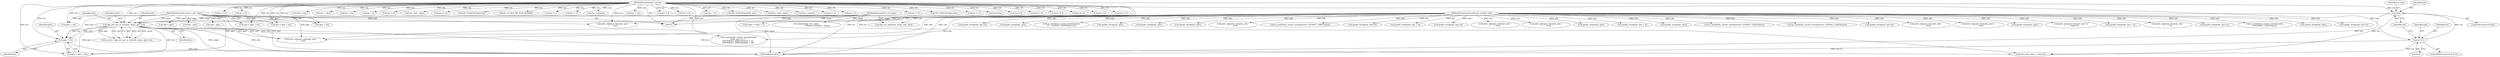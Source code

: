 digraph "0_tcpdump_ffde45acf3348f8353fb4064a1b21683ee6b5ddf@pointer" {
"1000208" [label="(Call,pptr + len)"];
"1000200" [label="(Call,bgp_attr_get_as_size(ndo, atype, pptr, len))"];
"1000126" [label="(MethodParameterIn,netdissect_options *ndo)"];
"1000127" [label="(MethodParameterIn,u_int atype)"];
"1000128" [label="(MethodParameterIn,const u_char *pptr)"];
"1000190" [label="(Call,!len)"];
"1000180" [label="(Call,len % 2)"];
"1000129" [label="(MethodParameterIn,u_int len)"];
"1002483" [label="(Call,ipaddr_string(ndo, tptr))"];
"1002241" [label="(Call,as_printf(ndo, astostr, sizeof(astostr),\n\t\t\t    EXTRACT_32BITS(tptr+2)))"];
"1002288" [label="(Call,ipaddr_string(ndo, tptr+2))"];
"1000129" [label="(MethodParameterIn,u_int len)"];
"1000202" [label="(Identifier,atype)"];
"1000436" [label="(Call,len != 8)"];
"1000208" [label="(Call,pptr + len)"];
"1002915" [label="(MethodReturn,RET)"];
"1000201" [label="(Identifier,ndo)"];
"1002669" [label="(Call,len -=4)"];
"1002886" [label="(Call,print_unknown_data(ndo, pptr, \"\n\t    \", len))"];
"1002462" [label="(Call,ipaddr_string(ndo, tptr))"];
"1000210" [label="(Identifier,len)"];
"1000126" [label="(MethodParameterIn,netdissect_options *ndo)"];
"1002409" [label="(Call,tlen = len)"];
"1000128" [label="(MethodParameterIn,const u_char *pptr)"];
"1000209" [label="(Identifier,pptr)"];
"1002806" [label="(Call,len -= alen)"];
"1002736" [label="(Call,tok2str(bgp_attr_values,\n                                      \"Unknown Attribute\", atype))"];
"1002571" [label="(Call,tlen = len)"];
"1000331" [label="(Call,ipaddr_string(ndo, tptr))"];
"1002830" [label="(Call,len > 0)"];
"1000338" [label="(Call,len != 4)"];
"1000179" [label="(ControlStructure,if (len % 2))"];
"1000195" [label="(Identifier,ndo)"];
"1001694" [label="(Call,len - (tptr - pptr))"];
"1000567" [label="(Call,ipaddr_string(ndo, tptr))"];
"1000142" [label="(Call,tptr = pptr)"];
"1002813" [label="(Call,len == 0)"];
"1002125" [label="(Call,pptr + len)"];
"1002901" [label="(Call,ND_TCHECK2(*pptr,len))"];
"1001092" [label="(Call,print_unknown_data(ndo, tptr, \"\n\t    \", tlen))"];
"1001682" [label="(Call,len == BGP_MP_NLRI_MINSIZE)"];
"1002905" [label="(Call,print_unknown_data(ndo, pptr, \"\n\t    \", len))"];
"1000401" [label="(Call,as_printf(ndo, astostr, sizeof(astostr), EXTRACT_16BITS(tptr)))"];
"1000312" [label="(Call,len != 4)"];
"1002701" [label="(Call,len -= 2)"];
"1002727" [label="(Call,len -= alenlen)"];
"1000206" [label="(Call,tptr < pptr + len)"];
"1002123" [label="(Call,tptr = pptr + len)"];
"1000186" [label="(Identifier,ndo)"];
"1002865" [label="(Call,len -= 12)"];
"1000471" [label="(Call,len % 4)"];
"1002207" [label="(Call,ipaddr_string(ndo, tptr+4))"];
"1000376" [label="(Call,len != 8)"];
"1000428" [label="(Call,ipaddr_string(ndo, tptr + 4))"];
"1002465" [label="(Call,ipaddr_string(ndo, tptr+4))"];
"1001627" [label="(Call,pptr + len)"];
"1002857" [label="(Call,len > 12)"];
"1002556" [label="(Call,print_unknown_data(ndo, tptr, \"\n\t      \", tlen))"];
"1000682" [label="(Call,print_unknown_data(ndo, tptr, \"\n\t    \", tlen))"];
"1000385" [label="(Call,ND_TCHECK2(tptr[0], len))"];
"1001168" [label="(Call,len - (tptr - pptr))"];
"1002540" [label="(Call,ipaddr_string(ndo, tptr))"];
"1002715" [label="(Call,len < alenlen)"];
"1000463" [label="(Call,ipaddr_string(ndo, tptr + 4))"];
"1002650" [label="(Call,len < 4)"];
"1000598" [label="(Call,ipaddr_string(ndo, tptr))"];
"1002684" [label="(Call,len < 2)"];
"1001170" [label="(Call,tptr - pptr)"];
"1000189" [label="(ControlStructure,if (!len))"];
"1001625" [label="(Call,tptr = pptr + len)"];
"1002659" [label="(Call,as_printf(ndo, astostr, sizeof(astostr), EXTRACT_32BITS(tptr)))"];
"1000456" [label="(Call,as_printf(ndo, astostr, sizeof(astostr), EXTRACT_32BITS(tptr)))"];
"1000373" [label="(Call,len != 6)"];
"1000191" [label="(Identifier,len)"];
"1002870" [label="(Call,ND_TCHECK2(*pptr,len))"];
"1000190" [label="(Call,!len)"];
"1002486" [label="(Call,ipaddr_string(ndo, tptr+4))"];
"1000204" [label="(Identifier,len)"];
"1000127" [label="(MethodParameterIn,u_int atype)"];
"1001617" [label="(Call,print_unknown_data(ndo, tptr, \"\n\t    \", tlen))"];
"1000153" [label="(Call,len != 1)"];
"1000145" [label="(Call,tlen=len)"];
"1002113" [label="(Call,print_unknown_data(ndo, tptr-3, \"\n\t    \", tlen))"];
"1002140" [label="(Call,len % 8)"];
"1000362" [label="(Call,len != 0)"];
"1000573" [label="(Call,len % 4)"];
"1002816" [label="(Call,len % 12)"];
"1000199" [label="(Identifier,as_size)"];
"1002692" [label="(Call,atype = *(tptr + 1))"];
"1000200" [label="(Call,bgp_attr_get_as_size(ndo, atype, pptr, len))"];
"1002520" [label="(Call,ipaddr_string(ndo, tptr))"];
"1002627" [label="(Call,print_unknown_data(ndo, tptr+3,\"\n\t      \", length-3))"];
"1000408" [label="(Call,ipaddr_string(ndo, tptr + 2))"];
"1000203" [label="(Identifier,pptr)"];
"1000258" [label="(Call,as_printf(ndo, astostr, sizeof(astostr),\n\t\t\t\tas_size == 2 ?\n\t\t\t\tEXTRACT_16BITS(&tptr[2 + i]) :\n\t\t\t\tEXTRACT_32BITS(&tptr[2 + i])))"];
"1002796" [label="(Call,bgp_attr_print(ndo, atype, tptr, alen))"];
"1002382" [label="(Call,print_unknown_data(ndo, tptr, \"\n\t      \", 8))"];
"1000180" [label="(Call,len % 2)"];
"1000548" [label="(Call,len != 4)"];
"1001696" [label="(Call,tptr - pptr)"];
"1002302" [label="(Call,ipaddr_string(ndo, tptr+2))"];
"1000181" [label="(Identifier,len)"];
"1000198" [label="(Call,as_size = bgp_attr_get_as_size(ndo, atype, pptr, len))"];
"1000391" [label="(Call,len == 6)"];
"1000421" [label="(Call,as_printf(ndo, astostr, sizeof(astostr),\n\t\t\tEXTRACT_32BITS(tptr)))"];
"1000182" [label="(Literal,2)"];
"1002503" [label="(Call,ipaddr_string(ndo, tptr))"];
"1002893" [label="(Call,ndo->ndo_vflag > 1 && len)"];
"1002223" [label="(Call,ipaddr_string(ndo, tptr+2))"];
"1000208" -> "1000206"  [label="AST: "];
"1000208" -> "1000210"  [label="CFG: "];
"1000209" -> "1000208"  [label="AST: "];
"1000210" -> "1000208"  [label="AST: "];
"1000206" -> "1000208"  [label="CFG: "];
"1000208" -> "1002915"  [label="DDG: pptr"];
"1000200" -> "1000208"  [label="DDG: pptr"];
"1000200" -> "1000208"  [label="DDG: len"];
"1000128" -> "1000208"  [label="DDG: pptr"];
"1000129" -> "1000208"  [label="DDG: len"];
"1000200" -> "1000198"  [label="AST: "];
"1000200" -> "1000204"  [label="CFG: "];
"1000201" -> "1000200"  [label="AST: "];
"1000202" -> "1000200"  [label="AST: "];
"1000203" -> "1000200"  [label="AST: "];
"1000204" -> "1000200"  [label="AST: "];
"1000198" -> "1000200"  [label="CFG: "];
"1000200" -> "1002915"  [label="DDG: ndo"];
"1000200" -> "1002915"  [label="DDG: atype"];
"1000200" -> "1000198"  [label="DDG: ndo"];
"1000200" -> "1000198"  [label="DDG: atype"];
"1000200" -> "1000198"  [label="DDG: pptr"];
"1000200" -> "1000198"  [label="DDG: len"];
"1000126" -> "1000200"  [label="DDG: ndo"];
"1000127" -> "1000200"  [label="DDG: atype"];
"1000128" -> "1000200"  [label="DDG: pptr"];
"1000190" -> "1000200"  [label="DDG: len"];
"1000129" -> "1000200"  [label="DDG: len"];
"1000200" -> "1000206"  [label="DDG: pptr"];
"1000200" -> "1000206"  [label="DDG: len"];
"1000200" -> "1000258"  [label="DDG: ndo"];
"1000200" -> "1002893"  [label="DDG: len"];
"1000200" -> "1002905"  [label="DDG: ndo"];
"1000200" -> "1002905"  [label="DDG: pptr"];
"1000126" -> "1000125"  [label="AST: "];
"1000126" -> "1002915"  [label="DDG: ndo"];
"1000126" -> "1000258"  [label="DDG: ndo"];
"1000126" -> "1000331"  [label="DDG: ndo"];
"1000126" -> "1000401"  [label="DDG: ndo"];
"1000126" -> "1000408"  [label="DDG: ndo"];
"1000126" -> "1000421"  [label="DDG: ndo"];
"1000126" -> "1000428"  [label="DDG: ndo"];
"1000126" -> "1000456"  [label="DDG: ndo"];
"1000126" -> "1000463"  [label="DDG: ndo"];
"1000126" -> "1000567"  [label="DDG: ndo"];
"1000126" -> "1000598"  [label="DDG: ndo"];
"1000126" -> "1000682"  [label="DDG: ndo"];
"1000126" -> "1001092"  [label="DDG: ndo"];
"1000126" -> "1001617"  [label="DDG: ndo"];
"1000126" -> "1002113"  [label="DDG: ndo"];
"1000126" -> "1002207"  [label="DDG: ndo"];
"1000126" -> "1002223"  [label="DDG: ndo"];
"1000126" -> "1002241"  [label="DDG: ndo"];
"1000126" -> "1002288"  [label="DDG: ndo"];
"1000126" -> "1002302"  [label="DDG: ndo"];
"1000126" -> "1002382"  [label="DDG: ndo"];
"1000126" -> "1002462"  [label="DDG: ndo"];
"1000126" -> "1002465"  [label="DDG: ndo"];
"1000126" -> "1002483"  [label="DDG: ndo"];
"1000126" -> "1002486"  [label="DDG: ndo"];
"1000126" -> "1002503"  [label="DDG: ndo"];
"1000126" -> "1002520"  [label="DDG: ndo"];
"1000126" -> "1002540"  [label="DDG: ndo"];
"1000126" -> "1002556"  [label="DDG: ndo"];
"1000126" -> "1002627"  [label="DDG: ndo"];
"1000126" -> "1002659"  [label="DDG: ndo"];
"1000126" -> "1002796"  [label="DDG: ndo"];
"1000126" -> "1002886"  [label="DDG: ndo"];
"1000126" -> "1002905"  [label="DDG: ndo"];
"1000127" -> "1000125"  [label="AST: "];
"1000127" -> "1002915"  [label="DDG: atype"];
"1000127" -> "1002692"  [label="DDG: atype"];
"1000127" -> "1002736"  [label="DDG: atype"];
"1000127" -> "1002796"  [label="DDG: atype"];
"1000128" -> "1000125"  [label="AST: "];
"1000128" -> "1002915"  [label="DDG: pptr"];
"1000128" -> "1000142"  [label="DDG: pptr"];
"1000128" -> "1000206"  [label="DDG: pptr"];
"1000128" -> "1001170"  [label="DDG: pptr"];
"1000128" -> "1001625"  [label="DDG: pptr"];
"1000128" -> "1001627"  [label="DDG: pptr"];
"1000128" -> "1001696"  [label="DDG: pptr"];
"1000128" -> "1002123"  [label="DDG: pptr"];
"1000128" -> "1002125"  [label="DDG: pptr"];
"1000128" -> "1002886"  [label="DDG: pptr"];
"1000128" -> "1002905"  [label="DDG: pptr"];
"1000190" -> "1000189"  [label="AST: "];
"1000190" -> "1000191"  [label="CFG: "];
"1000191" -> "1000190"  [label="AST: "];
"1000195" -> "1000190"  [label="CFG: "];
"1000199" -> "1000190"  [label="CFG: "];
"1000190" -> "1002915"  [label="DDG: !len"];
"1000180" -> "1000190"  [label="DDG: len"];
"1000129" -> "1000190"  [label="DDG: len"];
"1000190" -> "1002893"  [label="DDG: len"];
"1000180" -> "1000179"  [label="AST: "];
"1000180" -> "1000182"  [label="CFG: "];
"1000181" -> "1000180"  [label="AST: "];
"1000182" -> "1000180"  [label="AST: "];
"1000186" -> "1000180"  [label="CFG: "];
"1000191" -> "1000180"  [label="CFG: "];
"1000180" -> "1002915"  [label="DDG: len % 2"];
"1000129" -> "1000180"  [label="DDG: len"];
"1000180" -> "1002893"  [label="DDG: len"];
"1000129" -> "1000125"  [label="AST: "];
"1000129" -> "1002915"  [label="DDG: len"];
"1000129" -> "1000145"  [label="DDG: len"];
"1000129" -> "1000153"  [label="DDG: len"];
"1000129" -> "1000206"  [label="DDG: len"];
"1000129" -> "1000312"  [label="DDG: len"];
"1000129" -> "1000338"  [label="DDG: len"];
"1000129" -> "1000362"  [label="DDG: len"];
"1000129" -> "1000373"  [label="DDG: len"];
"1000129" -> "1000376"  [label="DDG: len"];
"1000129" -> "1000385"  [label="DDG: len"];
"1000129" -> "1000391"  [label="DDG: len"];
"1000129" -> "1000436"  [label="DDG: len"];
"1000129" -> "1000471"  [label="DDG: len"];
"1000129" -> "1000548"  [label="DDG: len"];
"1000129" -> "1000573"  [label="DDG: len"];
"1000129" -> "1001168"  [label="DDG: len"];
"1000129" -> "1001625"  [label="DDG: len"];
"1000129" -> "1001627"  [label="DDG: len"];
"1000129" -> "1001682"  [label="DDG: len"];
"1000129" -> "1001694"  [label="DDG: len"];
"1000129" -> "1002123"  [label="DDG: len"];
"1000129" -> "1002125"  [label="DDG: len"];
"1000129" -> "1002140"  [label="DDG: len"];
"1000129" -> "1002409"  [label="DDG: len"];
"1000129" -> "1002571"  [label="DDG: len"];
"1000129" -> "1002650"  [label="DDG: len"];
"1000129" -> "1002669"  [label="DDG: len"];
"1000129" -> "1002684"  [label="DDG: len"];
"1000129" -> "1002701"  [label="DDG: len"];
"1000129" -> "1002715"  [label="DDG: len"];
"1000129" -> "1002727"  [label="DDG: len"];
"1000129" -> "1002806"  [label="DDG: len"];
"1000129" -> "1002813"  [label="DDG: len"];
"1000129" -> "1002816"  [label="DDG: len"];
"1000129" -> "1002830"  [label="DDG: len"];
"1000129" -> "1002857"  [label="DDG: len"];
"1000129" -> "1002865"  [label="DDG: len"];
"1000129" -> "1002870"  [label="DDG: len"];
"1000129" -> "1002886"  [label="DDG: len"];
"1000129" -> "1002893"  [label="DDG: len"];
"1000129" -> "1002901"  [label="DDG: len"];
"1000129" -> "1002905"  [label="DDG: len"];
}
